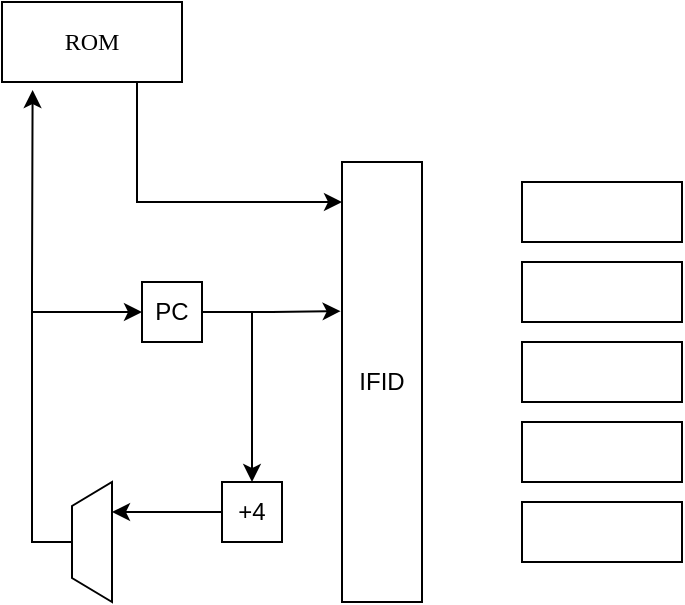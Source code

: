 <mxfile version="12.4.2" type="github" pages="1"><diagram id="J0S1saltvpy3Ehm_OOfY" name="Page-1"><mxGraphModel dx="782" dy="437" grid="1" gridSize="10" guides="1" tooltips="1" connect="1" arrows="1" fold="1" page="1" pageScale="1" pageWidth="827" pageHeight="1169" math="0" shadow="0"><root><mxCell id="0"/><mxCell id="1" parent="0"/><mxCell id="FrjaeNuZRPIRpdWYAqq8-6" style="edgeStyle=orthogonalEdgeStyle;rounded=0;orthogonalLoop=1;jettySize=auto;html=1;exitX=0.75;exitY=1;exitDx=0;exitDy=0;entryX=0;entryY=0.091;entryDx=0;entryDy=0;entryPerimeter=0;" edge="1" parent="1" source="FrjaeNuZRPIRpdWYAqq8-1" target="FrjaeNuZRPIRpdWYAqq8-3"><mxGeometry relative="1" as="geometry"/></mxCell><mxCell id="FrjaeNuZRPIRpdWYAqq8-1" value="&lt;font style=&quot;vertical-align: inherit&quot;&gt;&lt;font style=&quot;vertical-align: inherit&quot;&gt;&lt;font style=&quot;vertical-align: inherit&quot;&gt;&lt;font style=&quot;vertical-align: inherit&quot; face=&quot;Verdana&quot;&gt;&lt;font style=&quot;vertical-align: inherit&quot;&gt;&lt;font style=&quot;vertical-align: inherit&quot;&gt;ROM&lt;/font&gt;&lt;/font&gt;&lt;/font&gt;&lt;/font&gt;&lt;/font&gt;&lt;/font&gt;" style="rounded=0;whiteSpace=wrap;html=1;" vertex="1" parent="1"><mxGeometry x="20" y="20" width="90" height="40" as="geometry"/></mxCell><mxCell id="FrjaeNuZRPIRpdWYAqq8-8" style="edgeStyle=orthogonalEdgeStyle;rounded=0;orthogonalLoop=1;jettySize=auto;html=1;exitX=1;exitY=0.5;exitDx=0;exitDy=0;entryX=-0.017;entryY=0.339;entryDx=0;entryDy=0;entryPerimeter=0;" edge="1" parent="1" source="FrjaeNuZRPIRpdWYAqq8-2" target="FrjaeNuZRPIRpdWYAqq8-3"><mxGeometry relative="1" as="geometry"/></mxCell><mxCell id="FrjaeNuZRPIRpdWYAqq8-10" style="edgeStyle=orthogonalEdgeStyle;rounded=0;orthogonalLoop=1;jettySize=auto;html=1;exitX=1;exitY=0.5;exitDx=0;exitDy=0;entryX=0.5;entryY=0;entryDx=0;entryDy=0;" edge="1" parent="1" source="FrjaeNuZRPIRpdWYAqq8-2" target="FrjaeNuZRPIRpdWYAqq8-9"><mxGeometry relative="1" as="geometry"/></mxCell><mxCell id="FrjaeNuZRPIRpdWYAqq8-2" value="PC" style="whiteSpace=wrap;html=1;aspect=fixed;" vertex="1" parent="1"><mxGeometry x="90" y="160" width="30" height="30" as="geometry"/></mxCell><mxCell id="FrjaeNuZRPIRpdWYAqq8-3" value="IFID" style="rounded=0;whiteSpace=wrap;html=1;" vertex="1" parent="1"><mxGeometry x="190" y="100" width="40" height="220" as="geometry"/></mxCell><mxCell id="FrjaeNuZRPIRpdWYAqq8-12" style="edgeStyle=orthogonalEdgeStyle;rounded=0;orthogonalLoop=1;jettySize=auto;html=1;exitX=0.5;exitY=0;exitDx=0;exitDy=0;entryX=0.17;entryY=1.1;entryDx=0;entryDy=0;entryPerimeter=0;" edge="1" parent="1" source="FrjaeNuZRPIRpdWYAqq8-7" target="FrjaeNuZRPIRpdWYAqq8-1"><mxGeometry relative="1" as="geometry"/></mxCell><mxCell id="FrjaeNuZRPIRpdWYAqq8-13" style="edgeStyle=orthogonalEdgeStyle;rounded=0;orthogonalLoop=1;jettySize=auto;html=1;exitX=0.5;exitY=0;exitDx=0;exitDy=0;entryX=0;entryY=0.5;entryDx=0;entryDy=0;" edge="1" parent="1" source="FrjaeNuZRPIRpdWYAqq8-7" target="FrjaeNuZRPIRpdWYAqq8-2"><mxGeometry relative="1" as="geometry"/></mxCell><mxCell id="FrjaeNuZRPIRpdWYAqq8-7" value="" style="shape=trapezoid;perimeter=trapezoidPerimeter;whiteSpace=wrap;html=1;rotation=-90;" vertex="1" parent="1"><mxGeometry x="35" y="280" width="60" height="20" as="geometry"/></mxCell><mxCell id="FrjaeNuZRPIRpdWYAqq8-11" style="edgeStyle=orthogonalEdgeStyle;rounded=0;orthogonalLoop=1;jettySize=auto;html=1;exitX=0;exitY=0.5;exitDx=0;exitDy=0;entryX=0.75;entryY=1;entryDx=0;entryDy=0;" edge="1" parent="1" source="FrjaeNuZRPIRpdWYAqq8-9" target="FrjaeNuZRPIRpdWYAqq8-7"><mxGeometry relative="1" as="geometry"/></mxCell><mxCell id="FrjaeNuZRPIRpdWYAqq8-9" value="+4" style="whiteSpace=wrap;html=1;aspect=fixed;" vertex="1" parent="1"><mxGeometry x="130" y="260" width="30" height="30" as="geometry"/></mxCell><mxCell id="FrjaeNuZRPIRpdWYAqq8-14" value="" style="rounded=0;whiteSpace=wrap;html=1;" vertex="1" parent="1"><mxGeometry x="280" y="110" width="80" height="30" as="geometry"/></mxCell><mxCell id="FrjaeNuZRPIRpdWYAqq8-15" value="" style="rounded=0;whiteSpace=wrap;html=1;" vertex="1" parent="1"><mxGeometry x="280" y="150" width="80" height="30" as="geometry"/></mxCell><mxCell id="FrjaeNuZRPIRpdWYAqq8-16" value="" style="rounded=0;whiteSpace=wrap;html=1;" vertex="1" parent="1"><mxGeometry x="280" y="190" width="80" height="30" as="geometry"/></mxCell><mxCell id="FrjaeNuZRPIRpdWYAqq8-17" value="" style="rounded=0;whiteSpace=wrap;html=1;" vertex="1" parent="1"><mxGeometry x="280" y="230" width="80" height="30" as="geometry"/></mxCell><mxCell id="FrjaeNuZRPIRpdWYAqq8-18" value="" style="rounded=0;whiteSpace=wrap;html=1;" vertex="1" parent="1"><mxGeometry x="280" y="270" width="80" height="30" as="geometry"/></mxCell></root></mxGraphModel></diagram></mxfile>